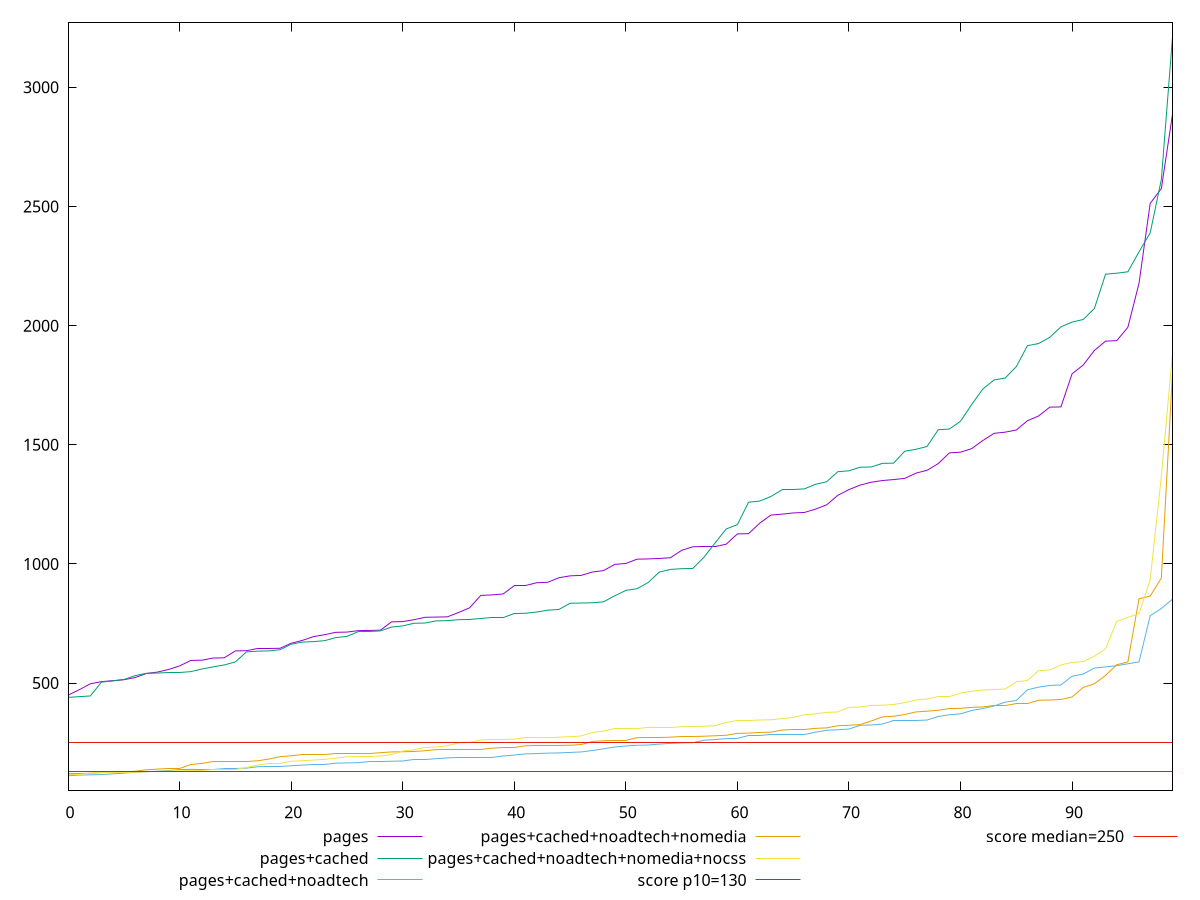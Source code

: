 reset

$pages <<EOF
0 449
1 472
2 497.0000000000009
3 506.0000000000009
4 510
5 514.0000000000018
6 522.9999999999991
7 540
8 546
9 557
10 571.9999999999991
11 595.0000000000018
12 596
13 604.9999999999991
14 605.9999999999982
15 635
16 636
17 645
18 645
19 646
20 666.9999999999991
21 679
22 694.9999999999991
23 703
24 713
25 714
26 719.9999999999991
27 721.0000000000009
28 722
29 757
30 758
31 766
32 775.9999999999991
33 777
34 777.9999999999991
35 796
36 816.0000000000009
37 868
38 870
39 874
40 909.9999999999982
41 910.0000000000009
42 921.0000000000009
43 923
44 942
45 949.9999999999991
46 952.0000000000009
47 966
48 971.9999999999991
49 998.0000000000018
50 1002
51 1019.9999999999982
52 1020.9999999999982
53 1023
54 1026
55 1057
56 1072
57 1073.999999999999
58 1074
59 1082.999999999999
60 1125.9999999999973
61 1127.000000000001
62 1170.999999999999
63 1204.999999999999
64 1209
65 1213.9999999999982
66 1216.000000000001
67 1230
68 1248
69 1288.000000000001
70 1311.9999999999982
71 1330.999999999999
72 1343
73 1350
74 1354.0000000000018
75 1359
76 1380.9999999999982
77 1393
78 1421.0000000000036
79 1466.0000000000018
80 1469
81 1484
82 1518
83 1548.0000000000018
84 1553.000000000001
85 1562
86 1601.0000000000018
87 1621.0000000000018
88 1658.0000000000036
89 1658.9999999999982
90 1798.000000000001
91 1835.0000000000018
92 1896
93 1935.0000000000036
94 1937
95 1992.9999999999964
96 2178.000000000002
97 2513.0000000000036
98 2575
99 2887
EOF

$pagesCached <<EOF
0 440
1 443
2 446
3 504
4 509
5 515
6 531
7 541
8 542
9 544
10 544
11 548
12 559
13 568
14 576.0000000000018
15 589
16 631
17 634
18 635
19 640.0000000000009
20 663
21 672
22 674
23 678
24 690.9999999999991
25 696
26 715
27 715
28 719.0000000000018
29 735
30 739.9999999999982
31 751
32 752
33 761
34 762
35 766
36 767
37 771
38 775.9999999999991
39 776
40 792.0000000000018
41 793
42 798
43 806
44 809
45 835
46 835.9999999999982
47 837
48 841.0000000000009
49 866.0000000000018
50 889
51 896.0000000000018
52 922.0000000000018
53 965.9999999999991
54 976.9999999999982
55 980
56 981.0000000000009
57 1028.000000000001
58 1088.0000000000036
59 1147
60 1165.0000000000018
61 1258.9999999999982
62 1264.0000000000018
63 1283
64 1311.9999999999982
65 1312
66 1315.0000000000018
67 1333.9999999999982
68 1345.0000000000018
69 1387
70 1391.0000000000036
71 1406.0000000000018
72 1407
73 1421.9999999999982
74 1422.9999999999982
75 1473.0000000000018
76 1481
77 1492.999999999999
78 1563.0000000000018
79 1566.0000000000018
80 1598.9999999999982
81 1669
82 1733.9999999999982
83 1772.0000000000018
84 1779.9999999999964
85 1827.9999999999982
86 1916.0000000000036
87 1925.0000000000018
88 1951.0000000000018
89 1994.999999999999
90 2014.999999999999
91 2026.0000000000018
92 2071.999999999999
93 2216
94 2220.000000000001
95 2225.999999999998
96 2310.000000000002
97 2388.9999999999964
98 2612.999999999998
99 3211.0000000000055
EOF

$pagesCachedNoadtech <<EOF
0 111
1 114
2 115
3 116
4 119
5 122
6 126
7 128
8 130
9 133
10 137
11 138
12 139
13 139
14 142
15 142
16 143
17 149
18 150
19 150
20 153
21 156
22 157
23 157
24 164
25 165
26 166
27 170
28 170
29 172
30 173
31 181
32 181
33 183
34 186
35 188
36 188
37 189
38 189
39 193.99999999999955
40 198
41 203
42 204
43 206
44 207
45 209
46 211
47 217
48 224
49 232
50 236
51 239
52 240
53 244
54 247
55 249
56 250
57 260
58 263
59 267
60 268
61 281
62 281
63 283
64 283
65 284
66 284
67 294
68 302
69 304
70 307
71 323
72 324
73 328
74 341
75 341
76 343
77 345
78 360
79 367
80 371
81 385.00000000000045
82 393
83 404
84 420
85 427
86 472
87 483
88 490
89 492
90 528.9999999999995
91 538
92 563
93 568
94 573.0000000000005
95 580.9999999999995
96 588.9999999999995
97 783
98 813
99 852
EOF

$pagesCachedNoadtechNomedia <<EOF
0 119
1 119
2 122
3 124
4 126
5 128
6 130
7 136
8 139
9 139.9999999999999
10 140.0000000000001
11 158
12 163
13 169
14 169
15 172
16 172
17 174.00000000000023
18 181
19 191
20 195
21 199
22 199
23 200
24 203
25 203
26 203
27 204
28 208
29 211.00000000000023
30 212
31 213
32 216
33 221
34 222
35 222
36 223
37 223.00000000000045
38 227
39 228
40 228
41 237
42 238
43 238
44 238
45 239
46 242
47 254.99999999999977
48 258
49 261
50 261
51 271
52 272
53 272
54 273
55 276
56 276
57 277
58 279
59 281
60 289
61 290
62 293
63 294
64 303
65 306.99999999999955
66 307
67 310
68 312
69 321
70 323
71 326
72 341
73 358
74 361
75 368
76 379
77 382
78 386
79 393
80 394.00000000000045
81 398
82 400
83 404
84 404
85 413
86 413
87 428
88 429
89 431
90 442
91 482
92 497
93 532
94 576.9999999999995
95 589
96 854.0000000000005
97 865
98 940.9999999999995
99 1802.0000000000005
EOF

$pagesCachedNoadtechNomediaNocss <<EOF
0 116
1 116
2 122
3 124
4 124
5 125
6 126
7 128
8 130
9 131
10 132
11 135
12 135
13 137
14 138
15 138
16 146
17 156
18 164
19 164
20 172
21 174
22 177
23 180
24 185
25 191
26 192
27 192
28 194
29 200
30 215
31 220
32 230
33 232
34 237
35 249
36 251
37 261
38 262
39 262
40 265
41 270
42 270
43 271
44 273
45 275
46 278
47 293
48 298
49 308
50 308
51 309
52 314
53 315
54 315
55 317
56 318
57 319
58 321
59 335
60 343
61 343
62 345
63 346
64 351
65 356
66 367
67 371
68 377
69 379
70 398
71 400
72 406
73 407
74 410
75 418
76 429
77 433
78 442
79 442
80 458
81 466
82 471
83 473
84 475
85 505
86 511
87 552
88 555
89 576
90 587
91 590
92 613
93 644
94 759
95 776
96 791
97 934
98 1367.000000000001
99 1884
EOF

set key outside below
set xrange [0:99]
set yrange [48.999999999999886:3273.0000000000055]
set trange [48.999999999999886:3273.0000000000055]
set terminal svg size 640, 580 enhanced background rgb 'white'
set output "report_00014_2021-02-09T15:56:05.503Z/max-potential-fid/comparison/sorted/all_raw.svg"

plot $pages title "pages" with line, \
     $pagesCached title "pages+cached" with line, \
     $pagesCachedNoadtech title "pages+cached+noadtech" with line, \
     $pagesCachedNoadtechNomedia title "pages+cached+noadtech+nomedia" with line, \
     $pagesCachedNoadtechNomediaNocss title "pages+cached+noadtech+nomedia+nocss" with line, \
     130 title "score p10=130", \
     250 title "score median=250"

reset

